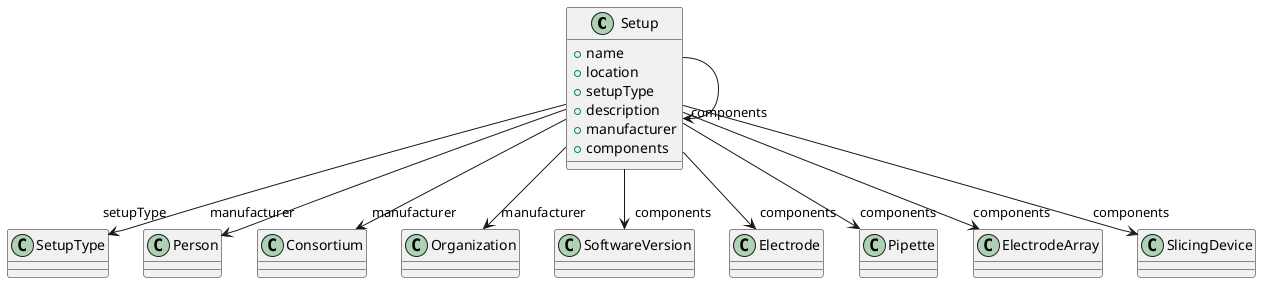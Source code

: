 @startuml
class Setup {
+name
+location
+setupType
+description
+manufacturer
+components

}
Setup -d-> "setupType" SetupType
Setup -d-> "manufacturer" Person
Setup -d-> "manufacturer" Consortium
Setup -d-> "manufacturer" Organization
Setup -d-> "components" SoftwareVersion
Setup -d-> "components" Setup
Setup -d-> "components" Electrode
Setup -d-> "components" Pipette
Setup -d-> "components" ElectrodeArray
Setup -d-> "components" SlicingDevice

@enduml